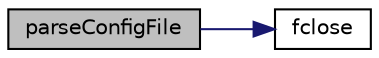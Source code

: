 digraph "parseConfigFile"
{
 // LATEX_PDF_SIZE
  edge [fontname="Helvetica",fontsize="10",labelfontname="Helvetica",labelfontsize="10"];
  node [fontname="Helvetica",fontsize="10",shape=record];
  rankdir="LR";
  Node1 [label="parseConfigFile",height=0.2,width=0.4,color="black", fillcolor="grey75", style="filled", fontcolor="black",tooltip=" "];
  Node1 -> Node2 [color="midnightblue",fontsize="10",style="solid",fontname="Helvetica"];
  Node2 [label="fclose",height=0.2,width=0.4,color="black", fillcolor="white", style="filled",URL="$gen__test_8m.html#a14e2cbac46a5d611bf112b1f4beb7021",tooltip=" "];
}
